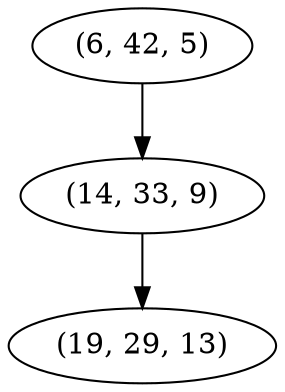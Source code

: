digraph tree {
    "(6, 42, 5)";
    "(14, 33, 9)";
    "(19, 29, 13)";
    "(6, 42, 5)" -> "(14, 33, 9)";
    "(14, 33, 9)" -> "(19, 29, 13)";
}
